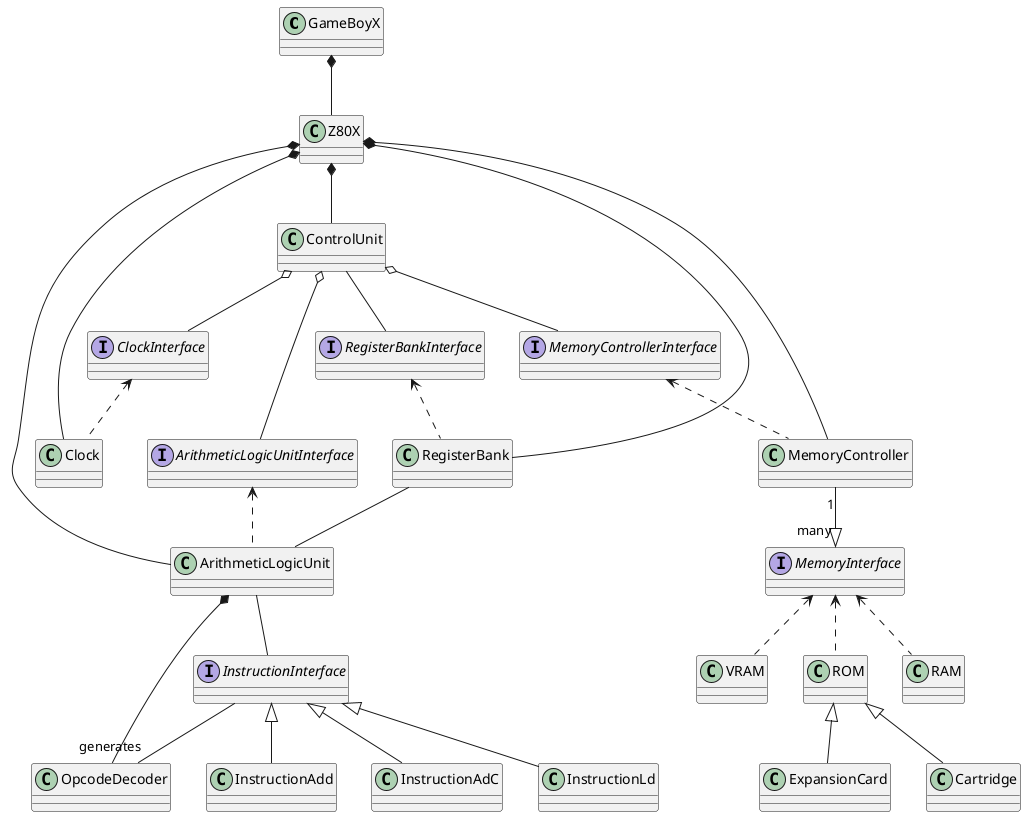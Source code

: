@startuml
class GameBoyX
class Z80X
class ControlUnit
interface ArithmeticLogicUnitInterface
class ArithmeticLogicUnit
interface MemoryControllerInterface
class MemoryController
interface ClockInterface
class Clock
interface RegisterBankInterface
class RegisterBank
class OpcodeDecoder

GameBoyX *-- Z80X

interface MemoryInterface
class ROM
class RAM
class VRAM
class ExpansionCard
class Cartridge

interface InstructionInterface
class InstructionLd
class InstructionAdd
InstructionInterface <|-- InstructionLd
InstructionInterface <|-- InstructionAdd
InstructionInterface <|-- InstructionAdC


MemoryInterface <.. ROM
MemoryInterface <.. RAM
MemoryInterface <.. VRAM
ROM <|-- ExpansionCard
ROM <|-- Cartridge

ArithmeticLogicUnitInterface <.. ArithmeticLogicUnit
MemoryControllerInterface <.. MemoryController
ClockInterface <.. Clock
RegisterBankInterface <.. RegisterBank

ArithmeticLogicUnit  -- InstructionInterface
ArithmeticLogicUnit *-- OpcodeDecoder

InstructionInterface -- "generates" OpcodeDecoder
ControlUnit O-- RegisterBankInterface
RegisterBank -- ArithmeticLogicUnit
ControlUnit o-- ClockInterface
ControlUnit o-- ArithmeticLogicUnitInterface
ControlUnit o-- MemoryControllerInterface
MemoryController "1" --|> "many" MemoryInterface
Z80X *-- ArithmeticLogicUnit
Z80X *-- Clock
Z80X *-- MemoryController
Z80X *-- ControlUnit
Z80X *-- RegisterBank
@enduml
